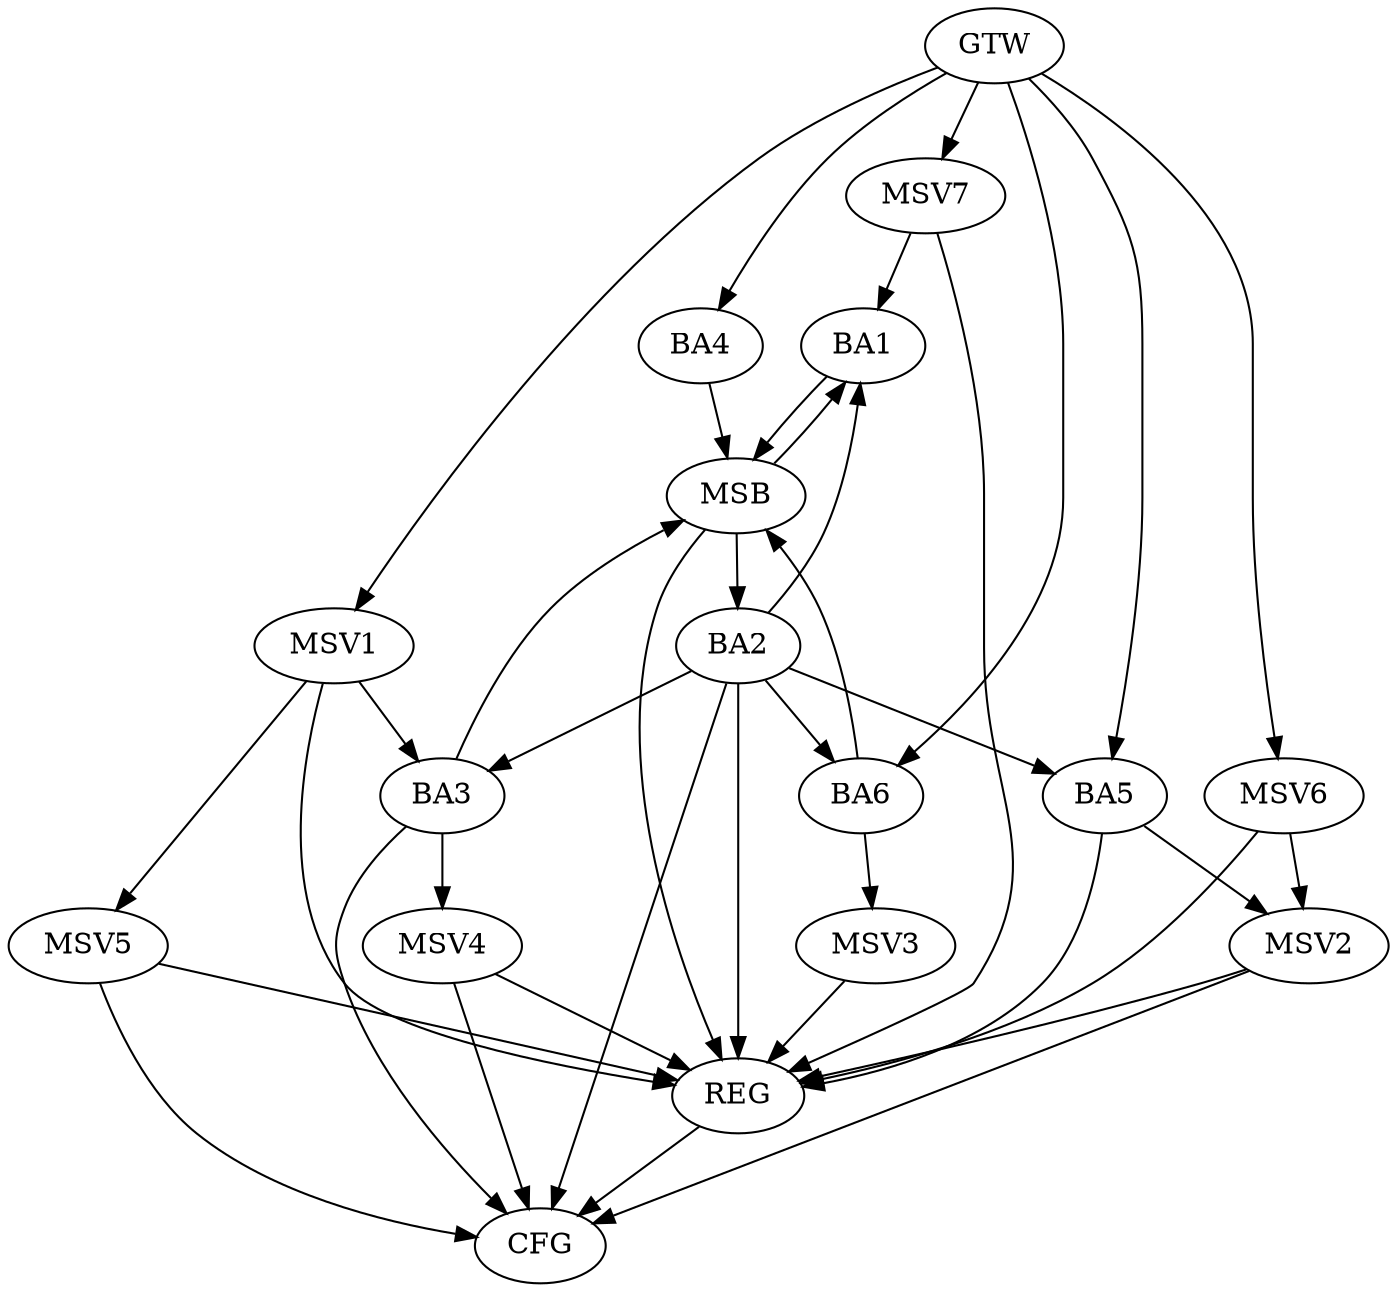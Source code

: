 strict digraph G {
  BA1 [ label="BA1" ];
  BA2 [ label="BA2" ];
  BA3 [ label="BA3" ];
  BA4 [ label="BA4" ];
  BA5 [ label="BA5" ];
  BA6 [ label="BA6" ];
  GTW [ label="GTW" ];
  REG [ label="REG" ];
  MSB [ label="MSB" ];
  CFG [ label="CFG" ];
  MSV1 [ label="MSV1" ];
  MSV2 [ label="MSV2" ];
  MSV3 [ label="MSV3" ];
  MSV4 [ label="MSV4" ];
  MSV5 [ label="MSV5" ];
  MSV6 [ label="MSV6" ];
  MSV7 [ label="MSV7" ];
  BA2 -> BA1;
  GTW -> BA4;
  GTW -> BA5;
  GTW -> BA6;
  BA2 -> REG;
  BA5 -> REG;
  BA1 -> MSB;
  MSB -> BA2;
  MSB -> REG;
  BA3 -> MSB;
  BA4 -> MSB;
  MSB -> BA1;
  BA6 -> MSB;
  BA3 -> CFG;
  BA2 -> CFG;
  REG -> CFG;
  BA2 -> BA3;
  BA2 -> BA5;
  BA2 -> BA6;
  MSV1 -> BA3;
  GTW -> MSV1;
  MSV1 -> REG;
  BA5 -> MSV2;
  MSV2 -> REG;
  MSV2 -> CFG;
  BA6 -> MSV3;
  MSV3 -> REG;
  BA3 -> MSV4;
  MSV4 -> REG;
  MSV4 -> CFG;
  MSV1 -> MSV5;
  MSV5 -> REG;
  MSV5 -> CFG;
  MSV6 -> MSV2;
  GTW -> MSV6;
  MSV6 -> REG;
  MSV7 -> BA1;
  GTW -> MSV7;
  MSV7 -> REG;
}
